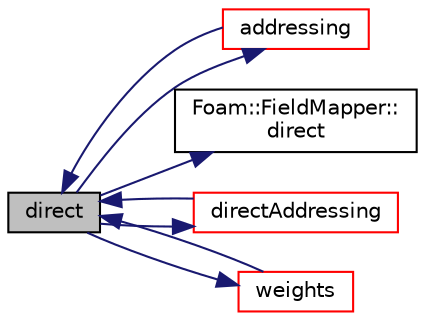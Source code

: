 digraph "direct"
{
  bgcolor="transparent";
  edge [fontname="Helvetica",fontsize="10",labelfontname="Helvetica",labelfontsize="10"];
  node [fontname="Helvetica",fontsize="10",shape=record];
  rankdir="LR";
  Node11 [label="direct",height=0.2,width=0.4,color="black", fillcolor="grey75", style="filled", fontcolor="black"];
  Node11 -> Node12 [color="midnightblue",fontsize="10",style="solid",fontname="Helvetica"];
  Node12 [label="addressing",height=0.2,width=0.4,color="red",URL="$a28417.html#a1f1e6ad48f2307dde714ff636a674255",tooltip="Return interpolated addressing. "];
  Node12 -> Node11 [color="midnightblue",fontsize="10",style="solid",fontname="Helvetica"];
  Node11 -> Node58 [color="midnightblue",fontsize="10",style="solid",fontname="Helvetica"];
  Node58 [label="Foam::FieldMapper::\ldirect",height=0.2,width=0.4,color="black",URL="$a27581.html#a2872814a20c47b17897a64b677abac96"];
  Node11 -> Node59 [color="midnightblue",fontsize="10",style="solid",fontname="Helvetica"];
  Node59 [label="directAddressing",height=0.2,width=0.4,color="red",URL="$a28417.html#a2effcb6338f9af42bdeb26164f0fa3f7",tooltip="Return direct addressing. "];
  Node59 -> Node11 [color="midnightblue",fontsize="10",style="solid",fontname="Helvetica"];
  Node11 -> Node60 [color="midnightblue",fontsize="10",style="solid",fontname="Helvetica"];
  Node60 [label="weights",height=0.2,width=0.4,color="red",URL="$a28417.html#a1fd4a2f64cac43657951dfb728c9b1db",tooltip="Return interpolaion weights. "];
  Node60 -> Node11 [color="midnightblue",fontsize="10",style="solid",fontname="Helvetica"];
}
